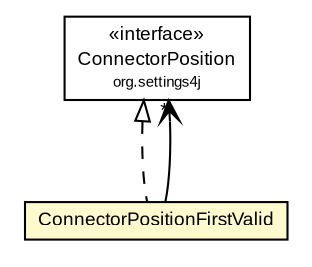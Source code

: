 #!/usr/local/bin/dot
#
# Class diagram 
# Generated by UMLGraph version R5_6-24-gf6e263 (http://www.umlgraph.org/)
#

digraph G {
	edge [fontname="arial",fontsize=10,labelfontname="arial",labelfontsize=10];
	node [fontname="arial",fontsize=10,shape=plaintext];
	nodesep=0.25;
	ranksep=0.5;
	// org.settings4j.ConnectorPosition
	c1908 [label=<<table title="org.settings4j.ConnectorPosition" border="0" cellborder="1" cellspacing="0" cellpadding="2" port="p" href="../../ConnectorPosition.html">
		<tr><td><table border="0" cellspacing="0" cellpadding="1">
<tr><td align="center" balign="center"> &#171;interface&#187; </td></tr>
<tr><td align="center" balign="center"> ConnectorPosition </td></tr>
<tr><td align="center" balign="center"><font point-size="7.0"> org.settings4j </font></td></tr>
		</table></td></tr>
		</table>>, URL="../../ConnectorPosition.html", fontname="arial", fontcolor="black", fontsize=9.0];
	// org.settings4j.settings.position.ConnectorPositionFirstValid
	c1934 [label=<<table title="org.settings4j.settings.position.ConnectorPositionFirstValid" border="0" cellborder="1" cellspacing="0" cellpadding="2" port="p" bgcolor="lemonChiffon" href="./ConnectorPositionFirstValid.html">
		<tr><td><table border="0" cellspacing="0" cellpadding="1">
<tr><td align="center" balign="center"> ConnectorPositionFirstValid </td></tr>
		</table></td></tr>
		</table>>, URL="./ConnectorPositionFirstValid.html", fontname="arial", fontcolor="black", fontsize=9.0];
	//org.settings4j.settings.position.ConnectorPositionFirstValid implements org.settings4j.ConnectorPosition
	c1908:p -> c1934:p [dir=back,arrowtail=empty,style=dashed];
	// org.settings4j.settings.position.ConnectorPositionFirstValid NAVASSOC org.settings4j.ConnectorPosition
	c1934:p -> c1908:p [taillabel="", label="", headlabel="*", fontname="arial", fontcolor="black", fontsize=10.0, color="black", arrowhead=open];
}

